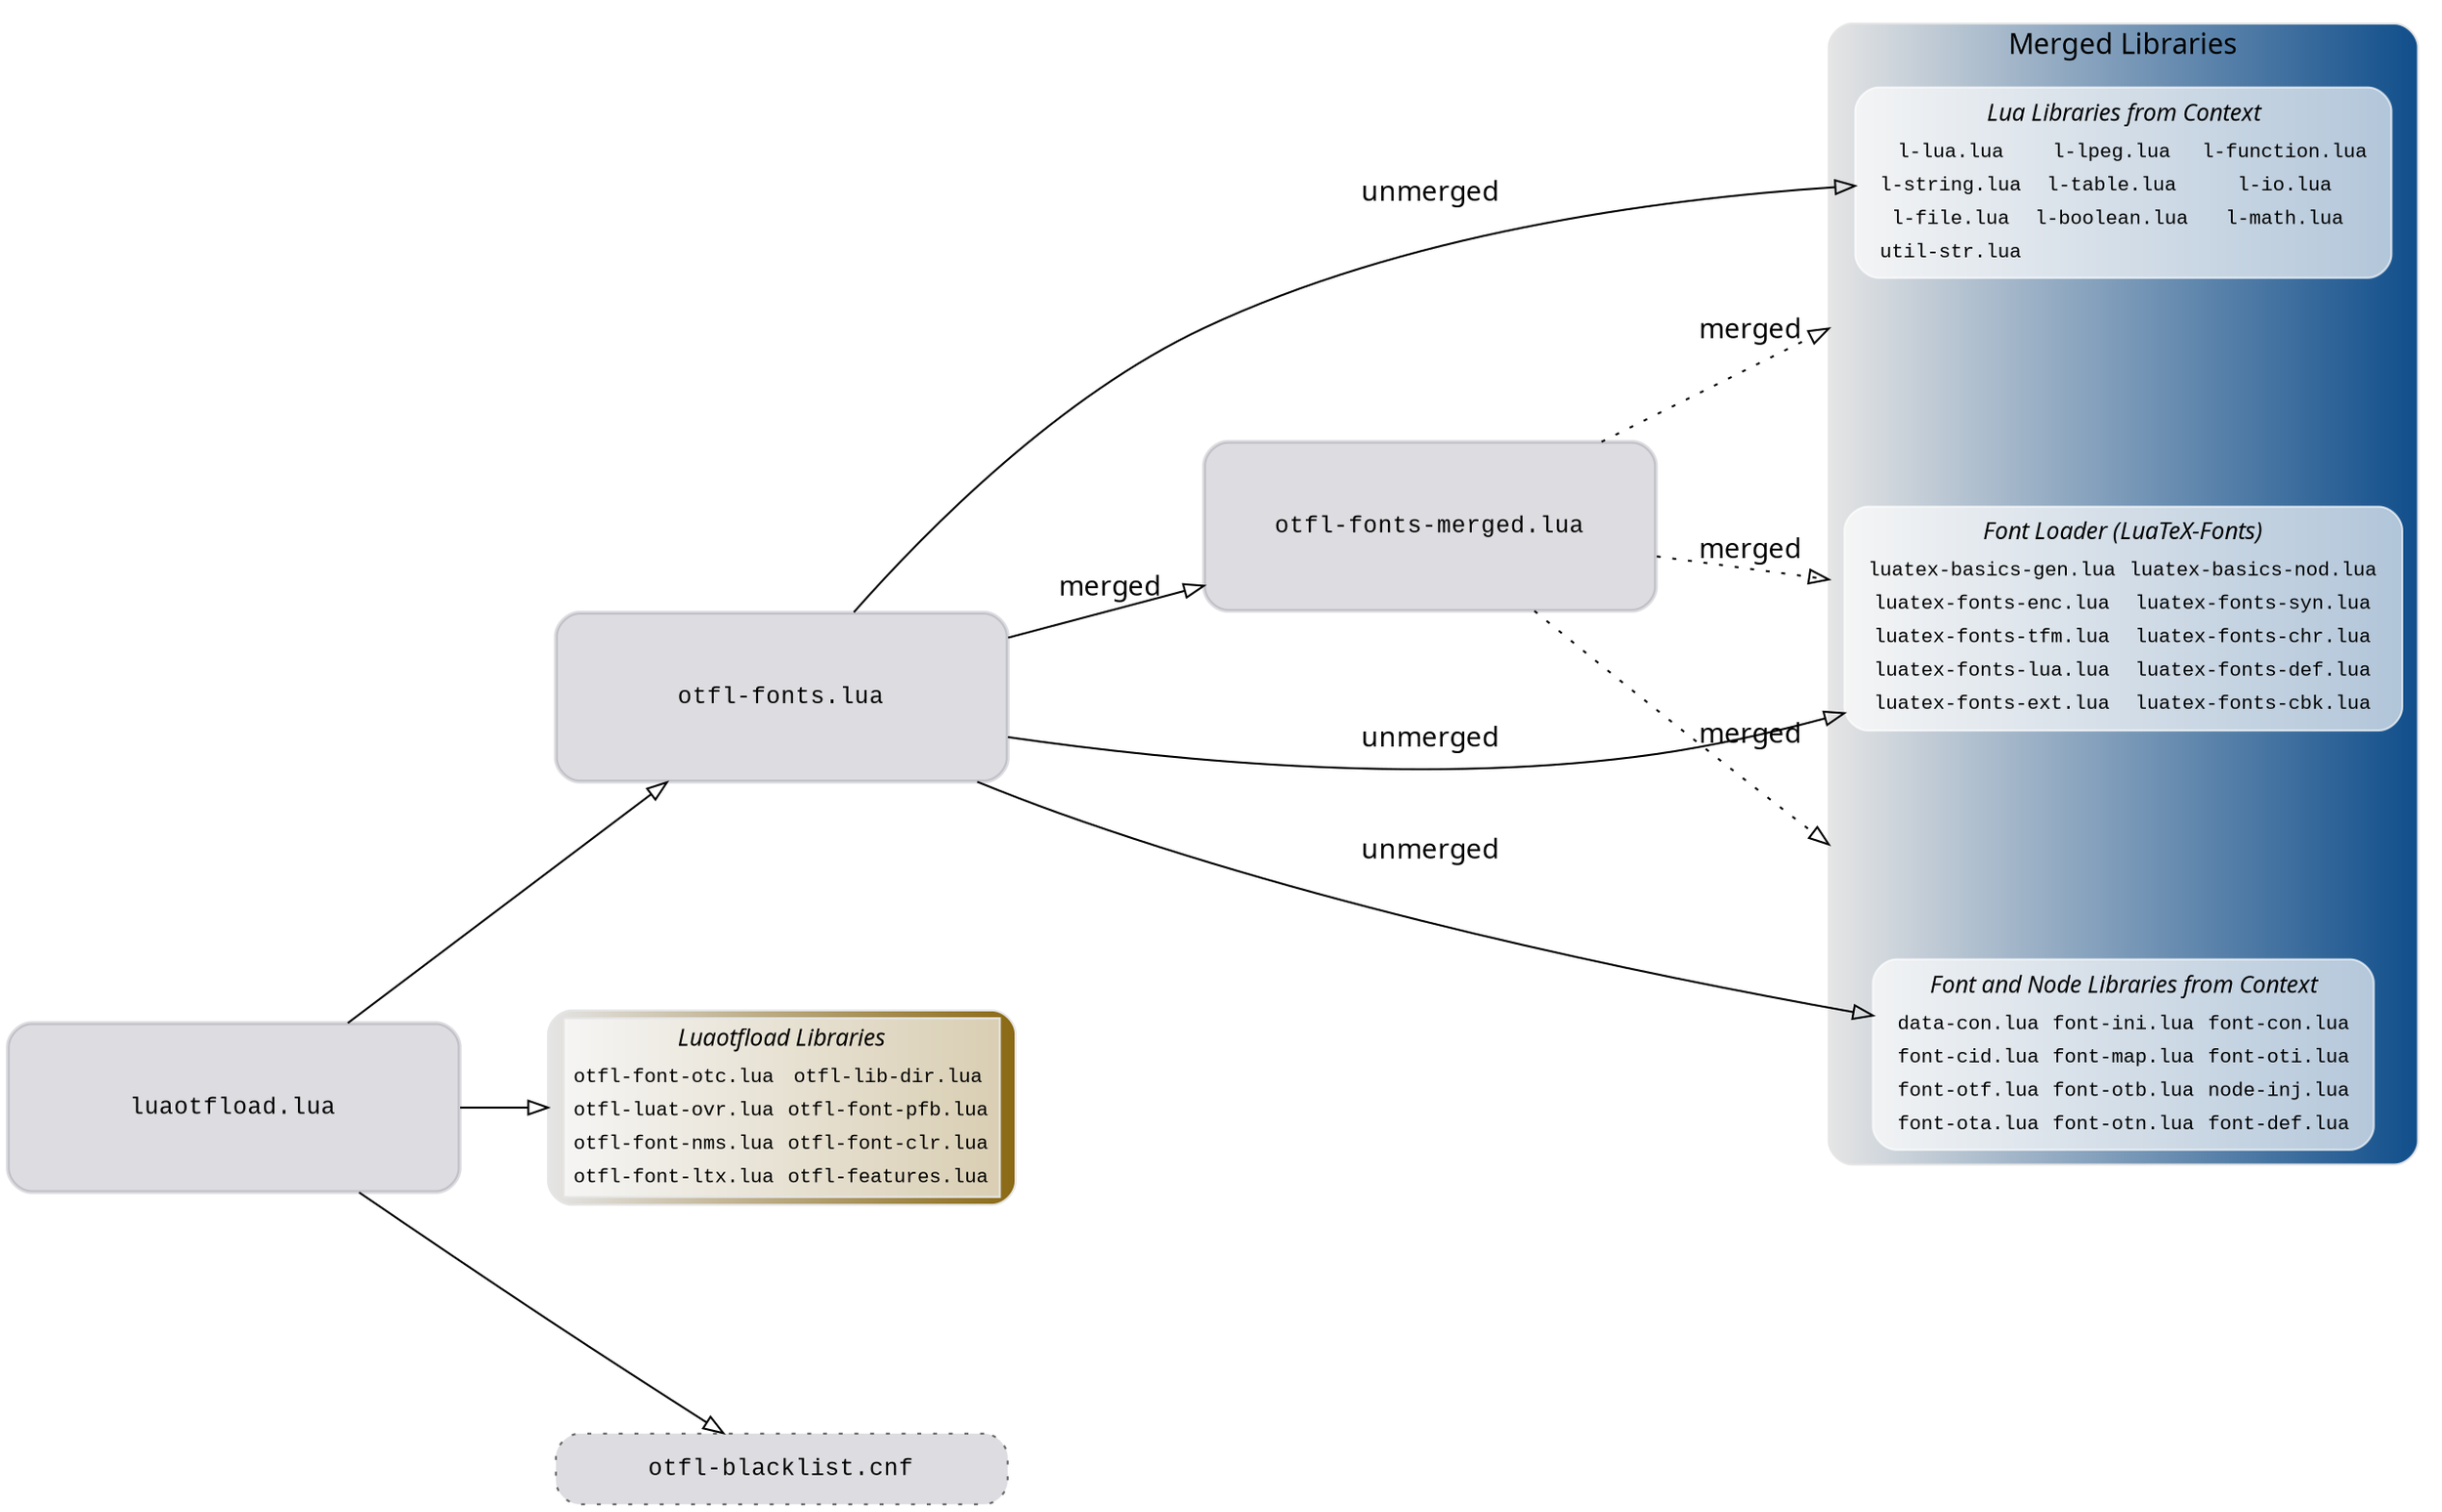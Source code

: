 strict digraph luaotfload_files { //looks weird with circo ...
    compound       = true;

//  label          = "Schematic of the files included in Luaotfload.";
//  labelloc       = "b";

    fontsize       = "14.4";
    labelfontname  = "Iwona Medium Regular";
    fontname       = "Iwona Light Regular";
    size           = "21cm";

    rankdir        = LR;
    ranksep  = 0.618;
    nodesep  = 1.618;

    edge [
        arrowhead = onormal,
        fontname  = "Iwona Cond Regular",
        penwidth  = 1.0,
    ];
    node [
        //penwidth = 0.7,
        fontname = "Liberation Mono",
        fontsize = 12,
    ];

/* ····································································
 * file structure
 * ································································· */
    luaotfload -> otfl_fonts
    otfl_fonts -> otfl_fonts_merged [label="merged"]
    luaotfload -> luaotfload_libs
    luaotfload -> otfl_blacklist_cnf


    otfl_fonts_merged -> merged_lua_libs     [label="merged",
                                              style=dotted,
                                              lhead=cluster_merged]
    otfl_fonts_merged -> merged_luatex_fonts [label="merged",
                                              style=dotted,
                                              lhead=cluster_merged]
    otfl_fonts_merged -> merged_context_libs [label="merged",
                                              style=dotted,
                                              lhead=cluster_merged]

    otfl_fonts -> merged_lua_libs     [label="unmerged", style=solid]
    otfl_fonts -> merged_luatex_fonts [label="unmerged", style=solid]
    otfl_fonts -> merged_context_libs [label="unmerged", style=solid]


/* ····································································
 * main files
 * ································································· */

    luaotfload        [label  = "luaotfload.lua",
                       shape  = rect,
                       width  = "3.2cm",
                       height = "1.2cm",
                       color  = "#01012222",
                       style  = "filled,rounded",
                       penwidth=2]
    otfl_fonts        [label = "otfl-fonts.lua",
                       shape = rect,
                       width  = "3.2cm",
                       height = "1.2cm",
                       color  = "#01012222",
                       style  = "filled,rounded",
                       penwidth=2]
    otfl_fonts_merged [label = "otfl-fonts-merged.lua",
                       shape = rect,
                       width  = "3.2cm",
                       height = "1.2cm",
                       color  = "#01012222",
                       style  = "filled,rounded",
                       penwidth=2]

/* ····································································
 * luaotfload files
 * ································································· */

/*
 *    subgraph cluster_luaotfload_libs {
 *        style     = "filled,rounded";
 *        color     = "grey90:goldenrod4";
 *        gradientangle=0;
 *        //nodesep   = "3.0";
 *        rank      = same;
 *        label     = "Luaotfload";
 *        otfl_font_otc;  otfl_lib_dir;   otfl_luat_ovr;
 *        otfl_font_pfb;  otfl_font_nms;  otfl_font_clr;
 *        otfl_font_ltx;  otfl_features;  otfl_blacklist_cnf;
 *    }
 *
 *    otfl_font_otc      [style=filled, color=white, shape=box, label="otfl-font-otc.lua"]
 *    otfl_lib_dir       [style=filled, color=white, shape=box, label="otfl-lib-dir.lua"]
 *    otfl_luat_ovr      [style=filled, color=white, shape=box, label="otfl-luat-ovr.lua"]
 *    otfl_font_pfb      [style=filled, color=white, shape=box, label="otfl-font-pfb.lua"]
 *    otfl_font_nms      [style=filled, color=white, shape=box, label="otfl-font-nms.lua"]
 *    otfl_font_clr      [style=filled, color=white, shape=box, label="otfl-font-clr.lua"]
 *    otfl_font_ltx      [style=filled, color=white, shape=box, label="otfl-font-ltx.lua"]
 *    otfl_features      [style=filled, color=white, shape=box, label="otfl-features.lua"]
 */

    otfl_blacklist_cnf [style      = "filled,dashed",
                        shape      = rect,
                        width      = "3.2cm",
                        fillcolor  = "#01012222",
                        color      = grey40,
                        style      = "filled,dotted,rounded",
                        label      = "otfl-blacklist.cnf"]

    luaotfload_libs [
        shape      = box,
        style      = "filled,rounded",
        color      = "grey90:goldenrod4",
        fontsize   = 10,
        label      = <
            <table cellborder="0" bgcolor="#FFFFFFAA">
                <th> <td colspan="2"> <font point-size="12" face="Iwona Italic">Luaotfload Libraries</font> </td> </th>
                <tr> <td>otfl-font-otc.lua</td> <td>otfl-lib-dir.lua</td>  </tr>
                <tr> <td>otfl-luat-ovr.lua</td> <td>otfl-font-pfb.lua</td> </tr>
                <tr> <td>otfl-font-nms.lua</td> <td>otfl-font-clr.lua</td> </tr>
                <tr> <td>otfl-font-ltx.lua</td> <td>otfl-features.lua</td> </tr>
            </table>
        >,
    ]

/* ····································································
 * merged files
 * ································································· */

   subgraph cluster_merged {
       node [style=filled, color=white];
       style     = "filled,rounded";
       color     = "grey90:dodgerblue4";
       //nodesep   = "3.0";
       rank      = same;
       label     = "Merged Libraries";
       gradientangle=0;
       merged_lua_libs;
       merged_luatex_fonts;
       merged_context_libs;
   }

    otfl_fonts_merged -> merged_lua_libs
    otfl_fonts_merged -> merged_luatex_fonts
    otfl_fonts_merged -> merged_context_libs

    merged_lua_libs [
        shape      = box,
        style      = "filled,rounded",
        color      = "#FFFFFFAA",
        fontsize   = 10,
        label      = <
            <table border="0">
                <th> <td colspan="3"> <font point-size="12" face="Iwona Italic">Lua Libraries from Context</font> </td> </th>
                <tr> <td>l-lua.lua</td>     <td>l-lpeg.lua</td>    <td>l-function.lua</td>  </tr>
                <tr> <td>l-string.lua</td>  <td>l-table.lua</td>   <td>l-io.lua</td>        </tr>
                <tr> <td>l-file.lua</td>    <td>l-boolean.lua</td> <td>l-math.lua</td>      </tr>
                <tr> <td>util-str.lua</td>                                                  </tr>
            </table>
        >,
    ]

    merged_luatex_fonts [
        shape      = box,
        style      = "filled,rounded",
        color      = "#FFFFFFAA",
        fontsize   = 10,
        label      = <
            <table border="0">
                <th> <td colspan="2"> <font point-size="12" face="Iwona Italic">Font Loader (LuaTeX-Fonts)</font> </td> </th>
                <tr> <td>luatex-basics-gen.lua</td> <td>luatex-basics-nod.lua</td> </tr>
                <tr> <td>luatex-fonts-enc.lua</td>  <td>luatex-fonts-syn.lua</td> </tr>
                <tr> <td>luatex-fonts-tfm.lua</td>  <td>luatex-fonts-chr.lua</td> </tr>
                <tr> <td>luatex-fonts-lua.lua</td>  <td>luatex-fonts-def.lua</td> </tr>
                <tr> <td>luatex-fonts-ext.lua</td>  <td>luatex-fonts-cbk.lua</td> </tr>
            </table>
        >,
    ]

    merged_context_libs [
        shape      = box,
        style      = "filled,rounded",
        color      = "#FFFFFFAA",
        fontsize   = 10,
        label      = <
            <table border="0">
                <th> <td colspan="3"> <font point-size="12" face="Iwona Italic"> Font and Node Libraries from Context </font> </td> </th>
                <tr> <td>data-con.lua</td> <td>font-ini.lua</td> <td>font-con.lua</td> </tr>
                <tr> <td>font-cid.lua</td> <td>font-map.lua</td> <td>font-oti.lua</td> </tr>
                <tr> <td>font-otf.lua</td> <td>font-otb.lua</td> <td>node-inj.lua</td> </tr>
                <tr> <td>font-ota.lua</td> <td>font-otn.lua</td> <td>font-def.lua</td> </tr>
            </table>
        >,
    ]
}

/* vim:ft=dot:sw=4:ts=4:expandtab */
